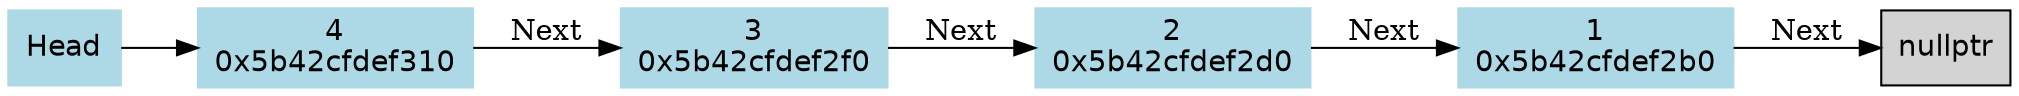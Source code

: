 digraph g {
node [shape=box, style=filled, fontname="Helvetica"];
Head [label="Head", color=lightblue, fillcolor=lightblue];
Head ->"0x5b42cfdef310"
"0x5b42cfdef310"[label="4\n0x5b42cfdef310", color=lightblue, fillcolor=lightblue];
"0x5b42cfdef310" -> "0x5b42cfdef2f0"[label="Next", color=black];
"0x5b42cfdef2f0"[label="3\n0x5b42cfdef2f0", color=lightblue, fillcolor=lightblue];
"0x5b42cfdef2f0" -> "0x5b42cfdef2d0"[label="Next", color=black];
"0x5b42cfdef2d0"[label="2\n0x5b42cfdef2d0", color=lightblue, fillcolor=lightblue];
"0x5b42cfdef2d0" -> "0x5b42cfdef2b0"[label="Next", color=black];
"0x5b42cfdef2b0"[label="1\n0x5b42cfdef2b0", color=lightblue, fillcolor=lightblue];
"0x5b42cfdef2b0" -> nullptr [label="Next", color=black];
rankdir=LR;
nodesep = 0.1;
}
